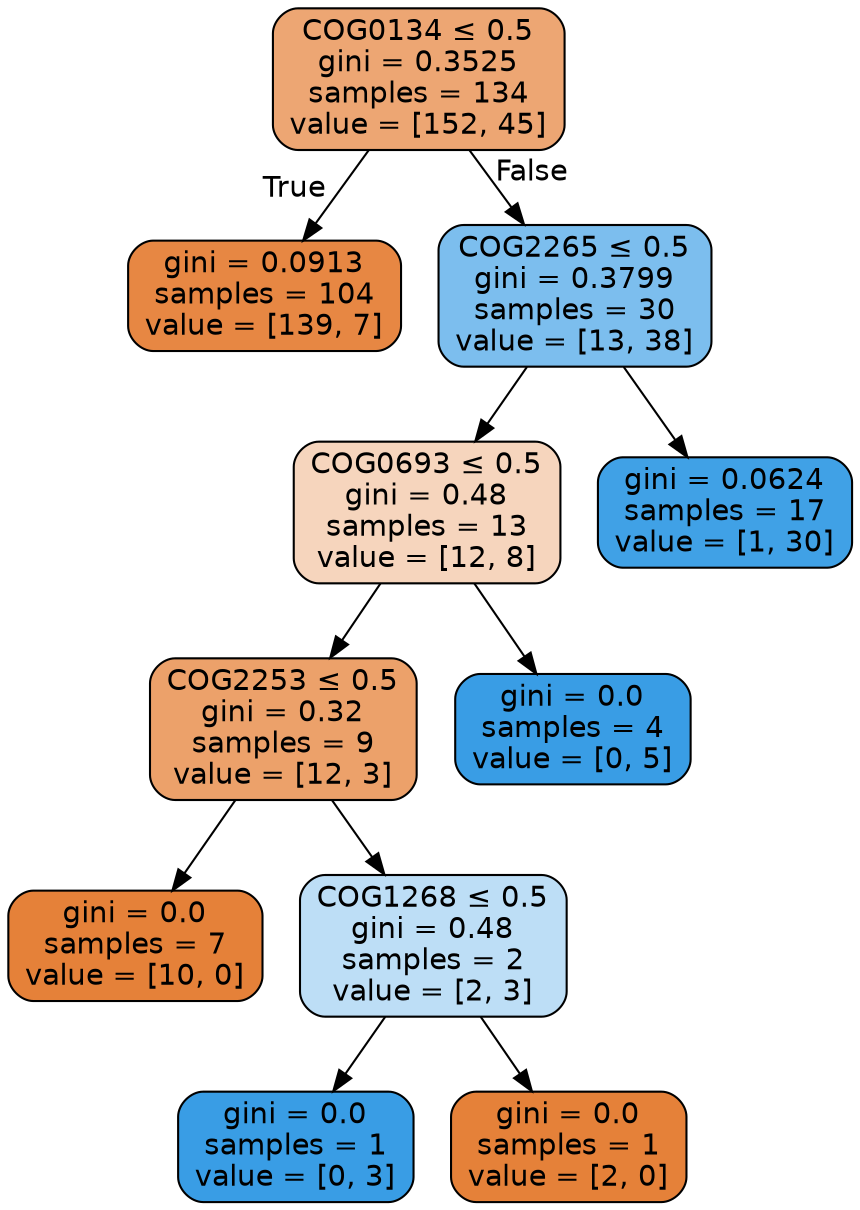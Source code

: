 digraph Tree {
node [shape=box, style="filled, rounded", color="black", fontname=helvetica] ;
edge [fontname=helvetica] ;
0 [label=<COG0134 &le; 0.5<br/>gini = 0.3525<br/>samples = 134<br/>value = [152, 45]>, fillcolor="#e58139b4"] ;
1 [label=<gini = 0.0913<br/>samples = 104<br/>value = [139, 7]>, fillcolor="#e58139f2"] ;
0 -> 1 [labeldistance=2.5, labelangle=45, headlabel="True"] ;
2 [label=<COG2265 &le; 0.5<br/>gini = 0.3799<br/>samples = 30<br/>value = [13, 38]>, fillcolor="#399de5a8"] ;
0 -> 2 [labeldistance=2.5, labelangle=-45, headlabel="False"] ;
3 [label=<COG0693 &le; 0.5<br/>gini = 0.48<br/>samples = 13<br/>value = [12, 8]>, fillcolor="#e5813955"] ;
2 -> 3 ;
4 [label=<COG2253 &le; 0.5<br/>gini = 0.32<br/>samples = 9<br/>value = [12, 3]>, fillcolor="#e58139bf"] ;
3 -> 4 ;
5 [label=<gini = 0.0<br/>samples = 7<br/>value = [10, 0]>, fillcolor="#e58139ff"] ;
4 -> 5 ;
6 [label=<COG1268 &le; 0.5<br/>gini = 0.48<br/>samples = 2<br/>value = [2, 3]>, fillcolor="#399de555"] ;
4 -> 6 ;
7 [label=<gini = 0.0<br/>samples = 1<br/>value = [0, 3]>, fillcolor="#399de5ff"] ;
6 -> 7 ;
8 [label=<gini = 0.0<br/>samples = 1<br/>value = [2, 0]>, fillcolor="#e58139ff"] ;
6 -> 8 ;
9 [label=<gini = 0.0<br/>samples = 4<br/>value = [0, 5]>, fillcolor="#399de5ff"] ;
3 -> 9 ;
10 [label=<gini = 0.0624<br/>samples = 17<br/>value = [1, 30]>, fillcolor="#399de5f6"] ;
2 -> 10 ;
}
